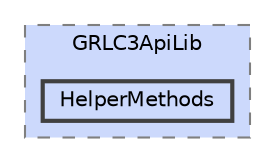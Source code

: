 digraph "HelperMethods"
{
 // LATEX_PDF_SIZE
  bgcolor="transparent";
  edge [fontname=Helvetica,fontsize=10,labelfontname=Helvetica,labelfontsize=10];
  node [fontname=Helvetica,fontsize=10,shape=box,height=0.2,width=0.4];
  compound=true
  subgraph clusterdir_c9d3f725292c8d50bc5fe43e034a509d {
    graph [ bgcolor="#ccd9fc", pencolor="grey50", label="GRLC3ApiLib", fontname=Helvetica,fontsize=10 style="filled,dashed", URL="dir_c9d3f725292c8d50bc5fe43e034a509d.html",tooltip=""]
  dir_6ca3f55f51afb2ecef2c5f9e08de5153 [label="HelperMethods", fillcolor="#ccd9fc", color="grey25", style="filled,bold", URL="dir_6ca3f55f51afb2ecef2c5f9e08de5153.html",tooltip=""];
  }
}
